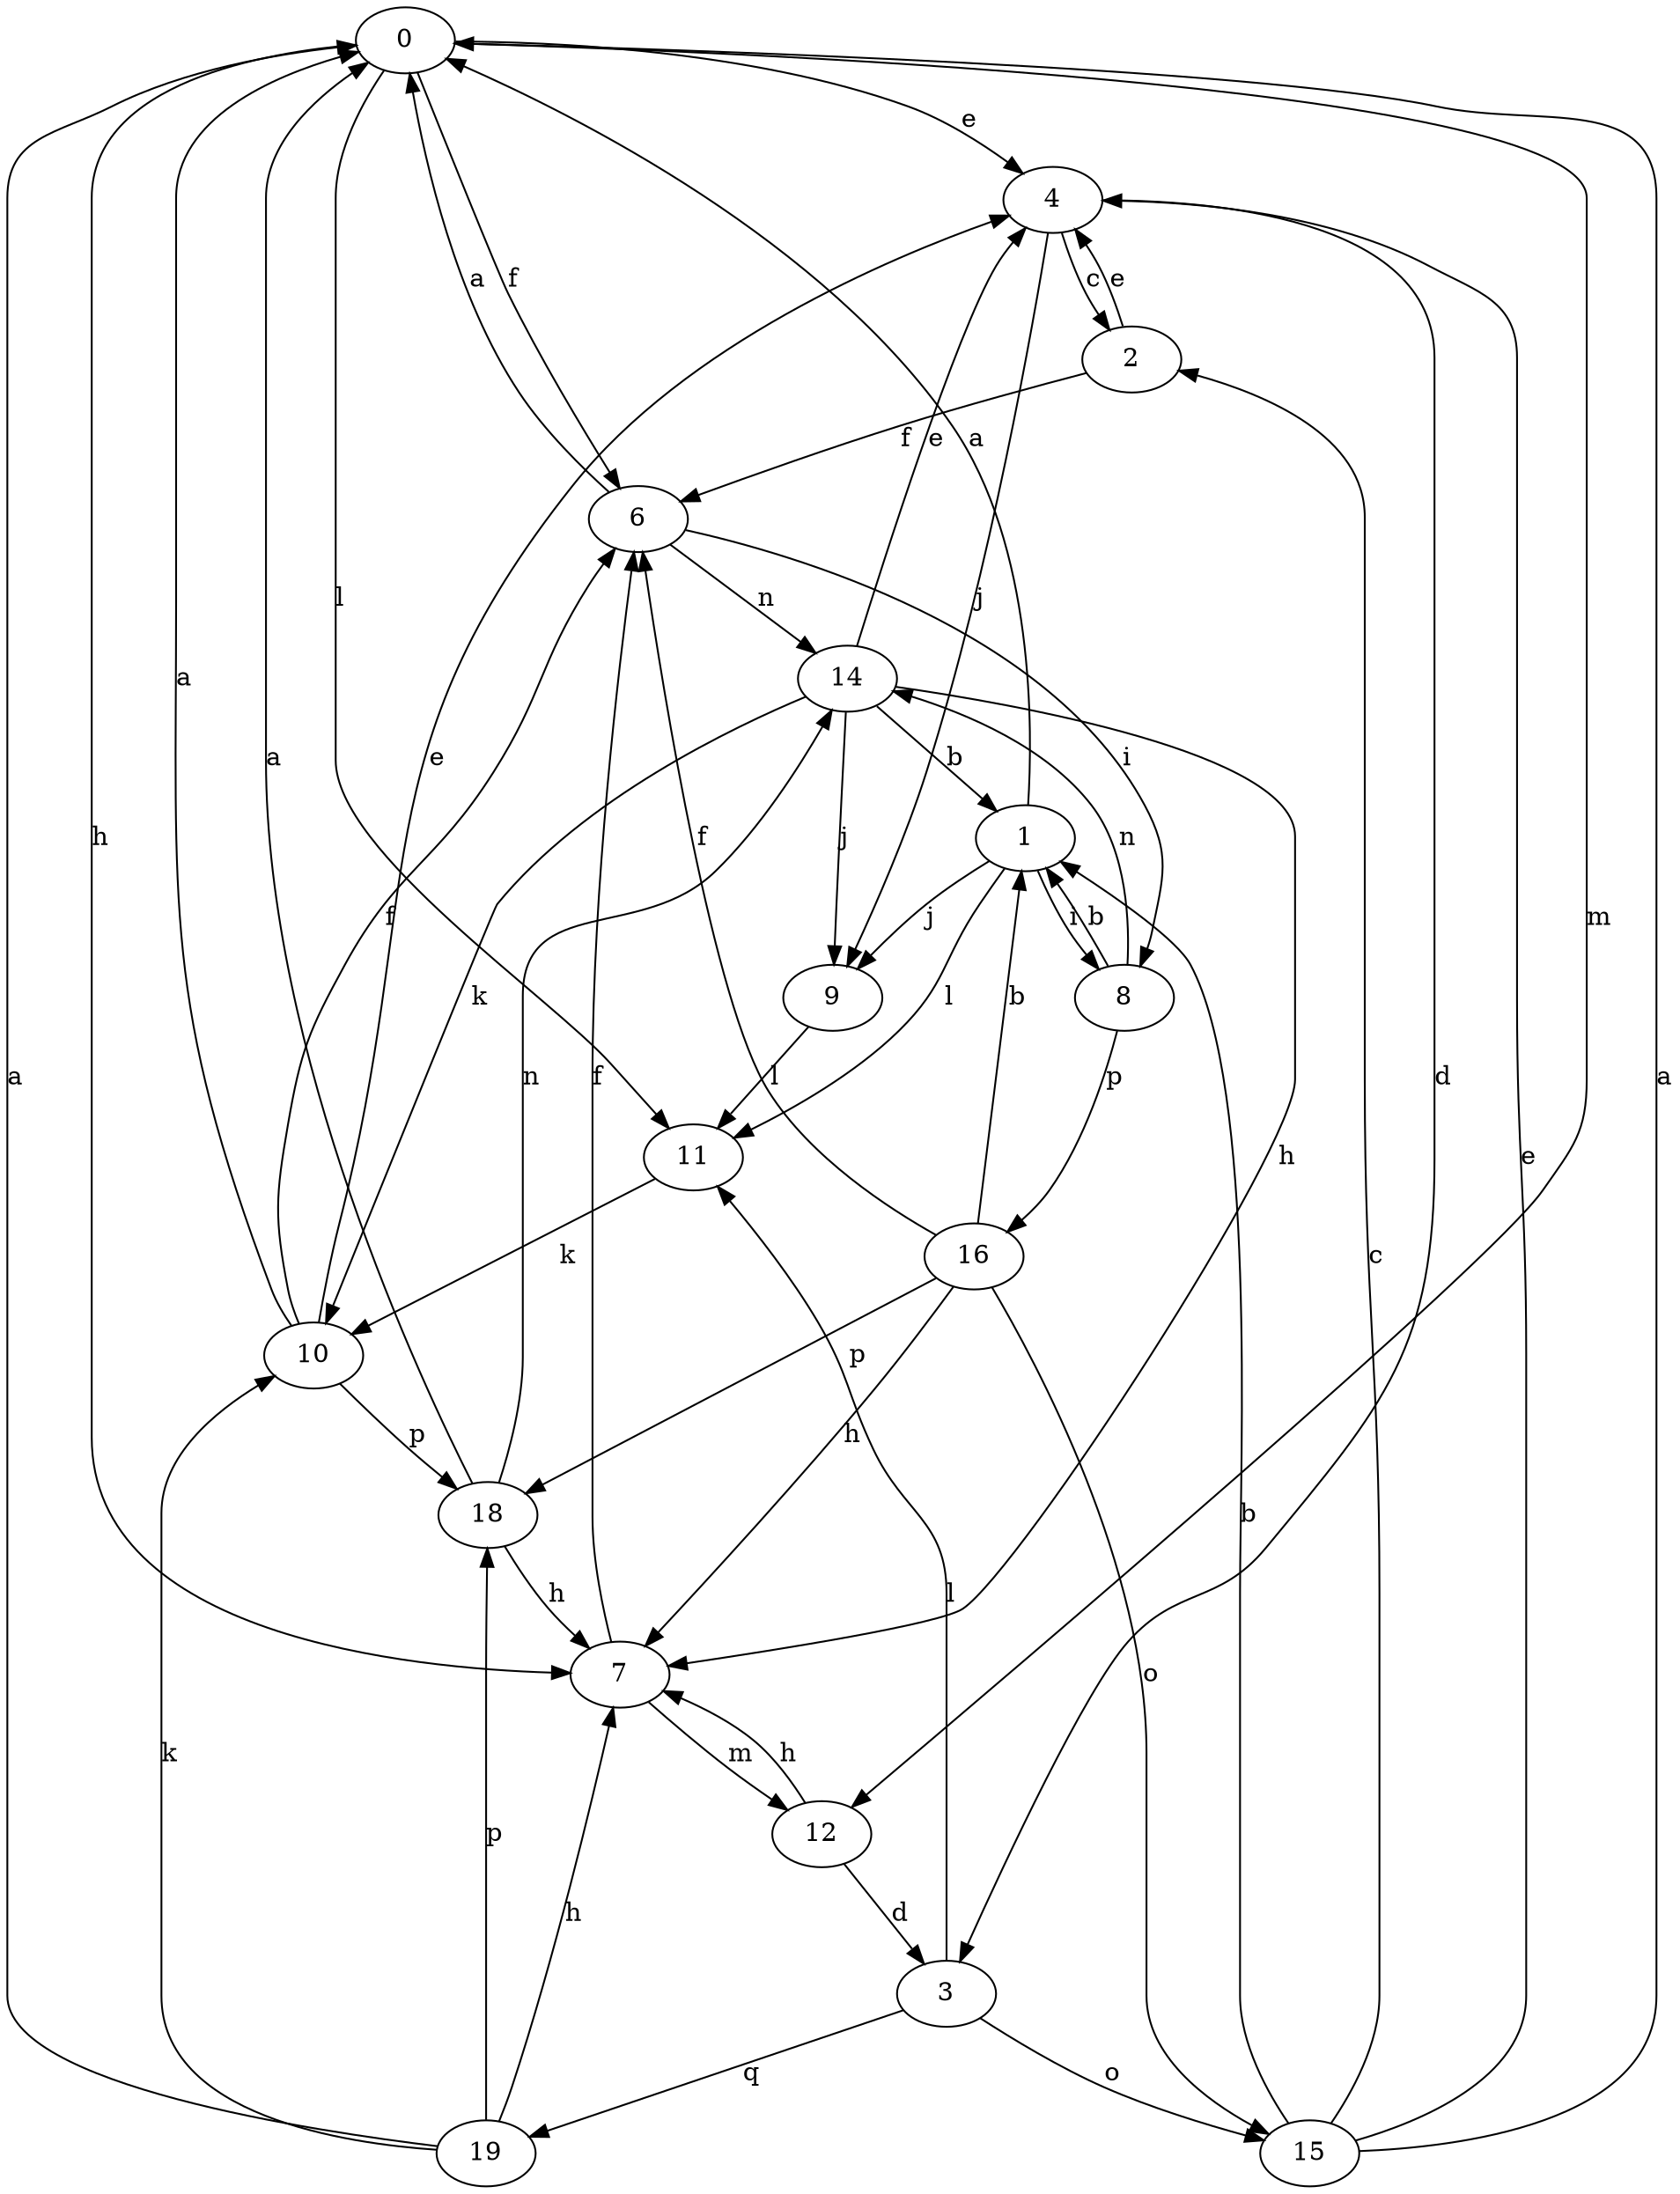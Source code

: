 strict digraph  {
0;
1;
2;
3;
4;
6;
7;
8;
9;
10;
11;
12;
14;
15;
16;
18;
19;
0 -> 4  [label=e];
0 -> 6  [label=f];
0 -> 7  [label=h];
0 -> 11  [label=l];
0 -> 12  [label=m];
1 -> 0  [label=a];
1 -> 8  [label=i];
1 -> 9  [label=j];
1 -> 11  [label=l];
2 -> 4  [label=e];
2 -> 6  [label=f];
3 -> 11  [label=l];
3 -> 15  [label=o];
3 -> 19  [label=q];
4 -> 2  [label=c];
4 -> 3  [label=d];
4 -> 9  [label=j];
6 -> 0  [label=a];
6 -> 8  [label=i];
6 -> 14  [label=n];
7 -> 6  [label=f];
7 -> 12  [label=m];
8 -> 1  [label=b];
8 -> 14  [label=n];
8 -> 16  [label=p];
9 -> 11  [label=l];
10 -> 0  [label=a];
10 -> 4  [label=e];
10 -> 6  [label=f];
10 -> 18  [label=p];
11 -> 10  [label=k];
12 -> 3  [label=d];
12 -> 7  [label=h];
14 -> 1  [label=b];
14 -> 4  [label=e];
14 -> 7  [label=h];
14 -> 9  [label=j];
14 -> 10  [label=k];
15 -> 0  [label=a];
15 -> 1  [label=b];
15 -> 2  [label=c];
15 -> 4  [label=e];
16 -> 1  [label=b];
16 -> 6  [label=f];
16 -> 7  [label=h];
16 -> 15  [label=o];
16 -> 18  [label=p];
18 -> 0  [label=a];
18 -> 7  [label=h];
18 -> 14  [label=n];
19 -> 0  [label=a];
19 -> 7  [label=h];
19 -> 10  [label=k];
19 -> 18  [label=p];
}
